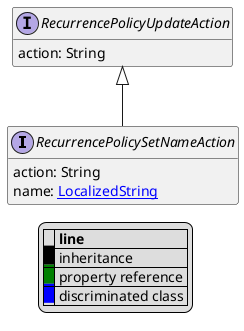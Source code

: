 @startuml

hide empty fields
hide empty methods
legend
|= |= line |
|<back:black>   </back>| inheritance |
|<back:green>   </back>| property reference |
|<back:blue>   </back>| discriminated class |
endlegend
interface RecurrencePolicySetNameAction [[RecurrencePolicySetNameAction.svg]] extends RecurrencePolicyUpdateAction {
    action: String
    name: [[LocalizedString.svg LocalizedString]]
}
interface RecurrencePolicyUpdateAction [[RecurrencePolicyUpdateAction.svg]]  {
    action: String
}





@enduml
